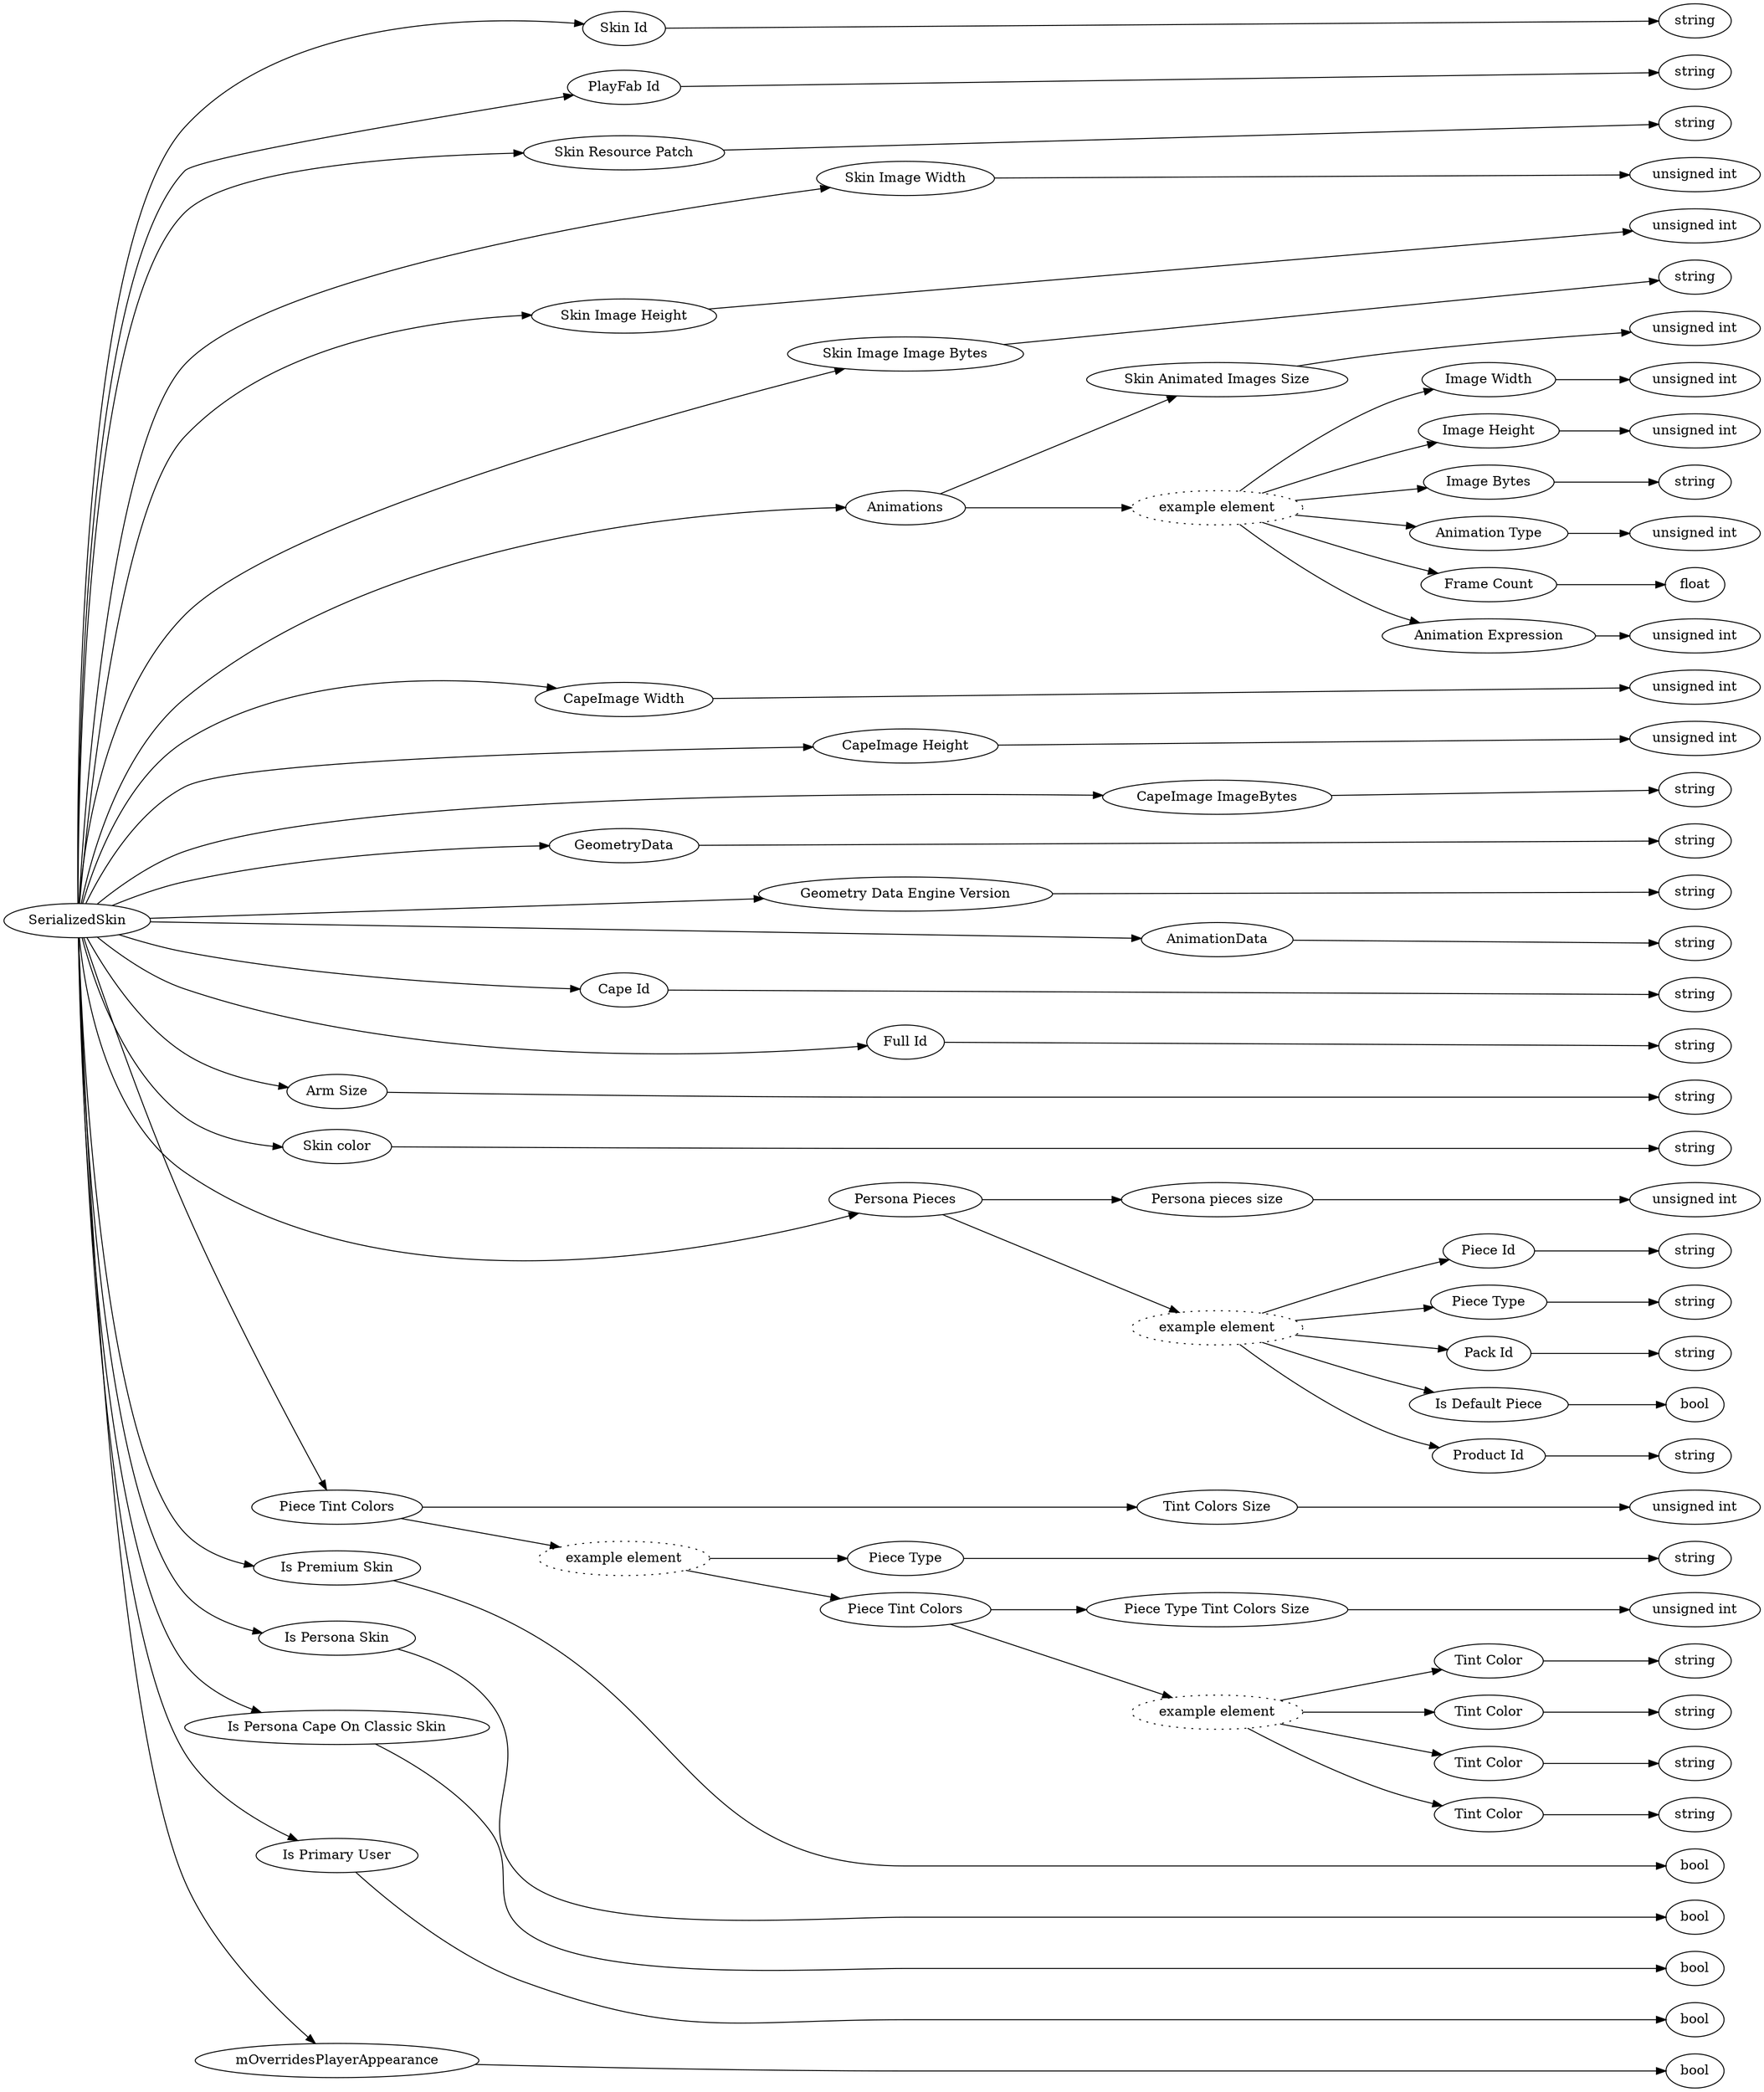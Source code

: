 digraph "SerializedSkin" {
rankdir = LR
22
22 -> 23
23 -> 24
22 -> 25
25 -> 26
22 -> 27
27 -> 28
22 -> 29
29 -> 30
22 -> 31
31 -> 32
22 -> 33
33 -> 34
22 -> 35
35 -> 36
36 -> 37
35 -> 38
38 -> 39
39 -> 40
38 -> 41
41 -> 42
38 -> 43
43 -> 44
38 -> 45
45 -> 46
38 -> 47
47 -> 48
38 -> 49
49 -> 50
22 -> 51
51 -> 52
22 -> 53
53 -> 54
22 -> 55
55 -> 56
22 -> 57
57 -> 58
22 -> 59
59 -> 60
22 -> 61
61 -> 62
22 -> 63
63 -> 64
22 -> 65
65 -> 66
22 -> 67
67 -> 68
22 -> 69
69 -> 70
22 -> 71
71 -> 72
72 -> 73
71 -> 74
74 -> 75
75 -> 76
74 -> 77
77 -> 78
74 -> 79
79 -> 80
74 -> 81
81 -> 82
74 -> 83
83 -> 84
22 -> 85
85 -> 86
86 -> 87
85 -> 88
88 -> 89
89 -> 90
88 -> 91
91 -> 92
92 -> 93
91 -> 94
94 -> 95
95 -> 96
94 -> 97
97 -> 98
94 -> 99
99 -> 100
94 -> 101
101 -> 102
22 -> 103
103 -> 104
22 -> 105
105 -> 106
22 -> 107
107 -> 108
22 -> 109
109 -> 110
22 -> 111
111 -> 112

22 [label="SerializedSkin",comment="name: \"SerializedSkin\", typeName: \"\", id: 22, branchId: 0, recurseId: -1, attributes: 0, notes: \"\""];
23 [label="Skin Id",comment="name: \"Skin Id\", typeName: \"\", id: 23, branchId: 0, recurseId: -1, attributes: 0, notes: \"\""];
24 [label="string",comment="name: \"string\", typeName: \"\", id: 24, branchId: 0, recurseId: -1, attributes: 512, notes: \"\""];
25 [label="PlayFab Id",comment="name: \"PlayFab Id\", typeName: \"\", id: 25, branchId: 0, recurseId: -1, attributes: 0, notes: \"\""];
26 [label="string",comment="name: \"string\", typeName: \"\", id: 26, branchId: 0, recurseId: -1, attributes: 512, notes: \"\""];
27 [label="Skin Resource Patch",comment="name: \"Skin Resource Patch\", typeName: \"\", id: 27, branchId: 0, recurseId: -1, attributes: 0, notes: \"Represents a json blob that contains information about geometry, animations, animation controllers, and attachables, that can be applied to a skin when deserializing.\""];
28 [label="string",comment="name: \"string\", typeName: \"\", id: 28, branchId: 0, recurseId: -1, attributes: 512, notes: \"\""];
29 [label="Skin Image Width",comment="name: \"Skin Image Width\", typeName: \"\", id: 29, branchId: 0, recurseId: -1, attributes: 0, notes: \"\""];
30 [label="unsigned int",comment="name: \"unsigned int\", typeName: \"\", id: 30, branchId: 0, recurseId: -1, attributes: 512, notes: \"\""];
31 [label="Skin Image Height",comment="name: \"Skin Image Height\", typeName: \"\", id: 31, branchId: 0, recurseId: -1, attributes: 0, notes: \"\""];
32 [label="unsigned int",comment="name: \"unsigned int\", typeName: \"\", id: 32, branchId: 0, recurseId: -1, attributes: 512, notes: \"\""];
33 [label="Skin Image Image Bytes",comment="name: \"Skin Image Image Bytes\", typeName: \"\", id: 33, branchId: 0, recurseId: -1, attributes: 0, notes: \"Serialized into a string\""];
34 [label="string",comment="name: \"string\", typeName: \"\", id: 34, branchId: 0, recurseId: -1, attributes: 512, notes: \"\""];
35 [label="Animations",comment="name: \"Animations\", typeName: \"\", id: 35, branchId: 0, recurseId: -1, attributes: 8, notes: \"\""];
36 [label="Skin Animated Images Size",comment="name: \"Skin Animated Images Size\", typeName: \"\", id: 36, branchId: 0, recurseId: -1, attributes: 0, notes: \"Animation count\""];
37 [label="unsigned int",comment="name: \"unsigned int\", typeName: \"\", id: 37, branchId: 0, recurseId: -1, attributes: 512, notes: \"\""];
38 [label="example element",style=dotted,comment="name: \"example element\", typeName: \"\", id: 38, branchId: 0, recurseId: -1, attributes: 16, notes: \"\""];
39 [label="Image Width",comment="name: \"Image Width\", typeName: \"\", id: 39, branchId: 0, recurseId: -1, attributes: 0, notes: \"\""];
40 [label="unsigned int",comment="name: \"unsigned int\", typeName: \"\", id: 40, branchId: 0, recurseId: -1, attributes: 512, notes: \"\""];
41 [label="Image Height",comment="name: \"Image Height\", typeName: \"\", id: 41, branchId: 0, recurseId: -1, attributes: 0, notes: \"\""];
42 [label="unsigned int",comment="name: \"unsigned int\", typeName: \"\", id: 42, branchId: 0, recurseId: -1, attributes: 512, notes: \"\""];
43 [label="Image Bytes",comment="name: \"Image Bytes\", typeName: \"\", id: 43, branchId: 0, recurseId: -1, attributes: 0, notes: \"Serialized into a string\""];
44 [label="string",comment="name: \"string\", typeName: \"\", id: 44, branchId: 0, recurseId: -1, attributes: 512, notes: \"\""];
45 [label="Animation Type",comment="name: \"Animation Type\", typeName: \"\", id: 45, branchId: 0, recurseId: -1, attributes: 0, notes: \"\""];
46 [label="unsigned int",comment="name: \"unsigned int\", typeName: \"\", id: 46, branchId: 0, recurseId: -1, attributes: 512, notes: \"\""];
47 [label="Frame Count",comment="name: \"Frame Count\", typeName: \"\", id: 47, branchId: 0, recurseId: -1, attributes: 0, notes: \"\""];
48 [label="float",comment="name: \"float\", typeName: \"\", id: 48, branchId: 0, recurseId: -1, attributes: 512, notes: \"\""];
49 [label="Animation Expression",comment="name: \"Animation Expression\", typeName: \"\", id: 49, branchId: 0, recurseId: -1, attributes: 0, notes: \"\""];
50 [label="unsigned int",comment="name: \"unsigned int\", typeName: \"\", id: 50, branchId: 0, recurseId: -1, attributes: 512, notes: \"\""];
51 [label="CapeImage Width",comment="name: \"CapeImage Width\", typeName: \"\", id: 51, branchId: 0, recurseId: -1, attributes: 0, notes: \"\""];
52 [label="unsigned int",comment="name: \"unsigned int\", typeName: \"\", id: 52, branchId: 0, recurseId: -1, attributes: 512, notes: \"\""];
53 [label="CapeImage Height",comment="name: \"CapeImage Height\", typeName: \"\", id: 53, branchId: 0, recurseId: -1, attributes: 0, notes: \"\""];
54 [label="unsigned int",comment="name: \"unsigned int\", typeName: \"\", id: 54, branchId: 0, recurseId: -1, attributes: 512, notes: \"\""];
55 [label="CapeImage ImageBytes",comment="name: \"CapeImage ImageBytes\", typeName: \"\", id: 55, branchId: 0, recurseId: -1, attributes: 0, notes: \"\""];
56 [label="string",comment="name: \"string\", typeName: \"\", id: 56, branchId: 0, recurseId: -1, attributes: 512, notes: \"\""];
57 [label="GeometryData",comment="name: \"GeometryData\", typeName: \"\", id: 57, branchId: 0, recurseId: -1, attributes: 0, notes: \"\""];
58 [label="string",comment="name: \"string\", typeName: \"\", id: 58, branchId: 0, recurseId: -1, attributes: 512, notes: \"\""];
59 [label="Geometry Data Engine Version",comment="name: \"Geometry Data Engine Version\", typeName: \"\", id: 59, branchId: 0, recurseId: -1, attributes: 0, notes: \"Semantic version\""];
60 [label="string",comment="name: \"string\", typeName: \"\", id: 60, branchId: 0, recurseId: -1, attributes: 512, notes: \"\""];
61 [label="AnimationData",comment="name: \"AnimationData\", typeName: \"\", id: 61, branchId: 0, recurseId: -1, attributes: 0, notes: \"\""];
62 [label="string",comment="name: \"string\", typeName: \"\", id: 62, branchId: 0, recurseId: -1, attributes: 512, notes: \"\""];
63 [label="Cape Id",comment="name: \"Cape Id\", typeName: \"\", id: 63, branchId: 0, recurseId: -1, attributes: 0, notes: \"\""];
64 [label="string",comment="name: \"string\", typeName: \"\", id: 64, branchId: 0, recurseId: -1, attributes: 512, notes: \"\""];
65 [label="Full Id",comment="name: \"Full Id\", typeName: \"\", id: 65, branchId: 0, recurseId: -1, attributes: 0, notes: \"Uniquely identifies a Skin for a player. Skin Pack ID + Skin Id are no longer sufficient, as different players may have the same Classic Skin but different Capes on each of them.\""];
66 [label="string",comment="name: \"string\", typeName: \"\", id: 66, branchId: 0, recurseId: -1, attributes: 512, notes: \"\""];
67 [label="Arm Size",comment="name: \"Arm Size\", typeName: \"\", id: 67, branchId: 0, recurseId: -1, attributes: 0, notes: \"\""];
68 [label="string",comment="name: \"string\", typeName: \"\", id: 68, branchId: 0, recurseId: -1, attributes: 512, notes: \"\""];
69 [label="Skin color",comment="name: \"Skin color\", typeName: \"\", id: 69, branchId: 0, recurseId: -1, attributes: 0, notes: \"to hex string\""];
70 [label="string",comment="name: \"string\", typeName: \"\", id: 70, branchId: 0, recurseId: -1, attributes: 512, notes: \"\""];
71 [label="Persona Pieces",comment="name: \"Persona Pieces\", typeName: \"\", id: 71, branchId: 0, recurseId: -1, attributes: 8, notes: \"\""];
72 [label="Persona pieces size",comment="name: \"Persona pieces size\", typeName: \"\", id: 72, branchId: 0, recurseId: -1, attributes: 0, notes: \"\""];
73 [label="unsigned int",comment="name: \"unsigned int\", typeName: \"\", id: 73, branchId: 0, recurseId: -1, attributes: 512, notes: \"\""];
74 [label="example element",style=dotted,comment="name: \"example element\", typeName: \"\", id: 74, branchId: 0, recurseId: -1, attributes: 16, notes: \"\""];
75 [label="Piece Id",comment="name: \"Piece Id\", typeName: \"\", id: 75, branchId: 0, recurseId: -1, attributes: 0, notes: \"\""];
76 [label="string",comment="name: \"string\", typeName: \"\", id: 76, branchId: 0, recurseId: -1, attributes: 512, notes: \"\""];
77 [label="Piece Type",comment="name: \"Piece Type\", typeName: \"\", id: 77, branchId: 0, recurseId: -1, attributes: 0, notes: \"\""];
78 [label="string",comment="name: \"string\", typeName: \"\", id: 78, branchId: 0, recurseId: -1, attributes: 512, notes: \"\""];
79 [label="Pack Id",comment="name: \"Pack Id\", typeName: \"\", id: 79, branchId: 0, recurseId: -1, attributes: 0, notes: \"\""];
80 [label="string",comment="name: \"string\", typeName: \"\", id: 80, branchId: 0, recurseId: -1, attributes: 512, notes: \"\""];
81 [label="Is Default Piece",comment="name: \"Is Default Piece\", typeName: \"\", id: 81, branchId: 0, recurseId: -1, attributes: 0, notes: \"\""];
82 [label="bool",comment="name: \"bool\", typeName: \"\", id: 82, branchId: 0, recurseId: -1, attributes: 512, notes: \"\""];
83 [label="Product Id",comment="name: \"Product Id\", typeName: \"\", id: 83, branchId: 0, recurseId: -1, attributes: 0, notes: \"\""];
84 [label="string",comment="name: \"string\", typeName: \"\", id: 84, branchId: 0, recurseId: -1, attributes: 512, notes: \"\""];
85 [label="Piece Tint Colors",comment="name: \"Piece Tint Colors\", typeName: \"\", id: 85, branchId: 0, recurseId: -1, attributes: 8, notes: \"\""];
86 [label="Tint Colors Size",comment="name: \"Tint Colors Size\", typeName: \"\", id: 86, branchId: 0, recurseId: -1, attributes: 0, notes: \"\""];
87 [label="unsigned int",comment="name: \"unsigned int\", typeName: \"\", id: 87, branchId: 0, recurseId: -1, attributes: 512, notes: \"\""];
88 [label="example element",style=dotted,comment="name: \"example element\", typeName: \"\", id: 88, branchId: 0, recurseId: -1, attributes: 16, notes: \"\""];
89 [label="Piece Type",comment="name: \"Piece Type\", typeName: \"\", id: 89, branchId: 0, recurseId: -1, attributes: 0, notes: \"\""];
90 [label="string",comment="name: \"string\", typeName: \"\", id: 90, branchId: 0, recurseId: -1, attributes: 512, notes: \"\""];
91 [label="Piece Tint Colors",comment="name: \"Piece Tint Colors\", typeName: \"\", id: 91, branchId: 0, recurseId: -1, attributes: 8, notes: \"\""];
92 [label="Piece Type Tint Colors Size",comment="name: \"Piece Type Tint Colors Size\", typeName: \"\", id: 92, branchId: 0, recurseId: -1, attributes: 0, notes: \"\""];
93 [label="unsigned int",comment="name: \"unsigned int\", typeName: \"\", id: 93, branchId: 0, recurseId: -1, attributes: 512, notes: \"\""];
94 [label="example element",style=dotted,comment="name: \"example element\", typeName: \"\", id: 94, branchId: 0, recurseId: -1, attributes: 16, notes: \"\""];
95 [label="Tint Color",comment="name: \"Tint Color\", typeName: \"\", id: 95, branchId: 0, recurseId: -1, attributes: 0, notes: \"To hex string\""];
96 [label="string",comment="name: \"string\", typeName: \"\", id: 96, branchId: 0, recurseId: -1, attributes: 512, notes: \"\""];
97 [label="Tint Color",comment="name: \"Tint Color\", typeName: \"\", id: 97, branchId: 0, recurseId: -1, attributes: 0, notes: \"To hex string\""];
98 [label="string",comment="name: \"string\", typeName: \"\", id: 98, branchId: 0, recurseId: -1, attributes: 512, notes: \"\""];
99 [label="Tint Color",comment="name: \"Tint Color\", typeName: \"\", id: 99, branchId: 0, recurseId: -1, attributes: 0, notes: \"To hex string\""];
100 [label="string",comment="name: \"string\", typeName: \"\", id: 100, branchId: 0, recurseId: -1, attributes: 512, notes: \"\""];
101 [label="Tint Color",comment="name: \"Tint Color\", typeName: \"\", id: 101, branchId: 0, recurseId: -1, attributes: 0, notes: \"To hex string\""];
102 [label="string",comment="name: \"string\", typeName: \"\", id: 102, branchId: 0, recurseId: -1, attributes: 512, notes: \"\""];
103 [label="Is Premium Skin",comment="name: \"Is Premium Skin\", typeName: \"\", id: 103, branchId: 0, recurseId: -1, attributes: 0, notes: \"\""];
104 [label="bool",comment="name: \"bool\", typeName: \"\", id: 104, branchId: 0, recurseId: -1, attributes: 512, notes: \"\""];
105 [label="Is Persona Skin",comment="name: \"Is Persona Skin\", typeName: \"\", id: 105, branchId: 0, recurseId: -1, attributes: 0, notes: \"Whether a skin is a Classic Skin or Persona Skin\""];
106 [label="bool",comment="name: \"bool\", typeName: \"\", id: 106, branchId: 0, recurseId: -1, attributes: 512, notes: \"\""];
107 [label="Is Persona Cape On Classic Skin",comment="name: \"Is Persona Cape On Classic Skin\", typeName: \"\", id: 107, branchId: 0, recurseId: -1, attributes: 0, notes: \"True if this a classic skin that has a Persona Cape equipped on it, false otherwise.\""];
108 [label="bool",comment="name: \"bool\", typeName: \"\", id: 108, branchId: 0, recurseId: -1, attributes: 512, notes: \"\""];
109 [label="Is Primary User",comment="name: \"Is Primary User\", typeName: \"\", id: 109, branchId: 0, recurseId: -1, attributes: 0, notes: \"\""];
110 [label="bool",comment="name: \"bool\", typeName: \"\", id: 110, branchId: 0, recurseId: -1, attributes: 512, notes: \"\""];
111 [label="mOverridesPlayerAppearance",comment="name: \"mOverridesPlayerAppearance\", typeName: \"\", id: 111, branchId: 0, recurseId: -1, attributes: 0, notes: \"\""];
112 [label="bool",comment="name: \"bool\", typeName: \"\", id: 112, branchId: 0, recurseId: -1, attributes: 512, notes: \"\""];
{ rank = max;24;26;28;30;32;34;37;40;42;44;46;48;50;52;54;56;58;60;62;64;66;68;70;73;76;78;80;82;84;87;90;93;96;98;100;102;104;106;108;110;112}

}
